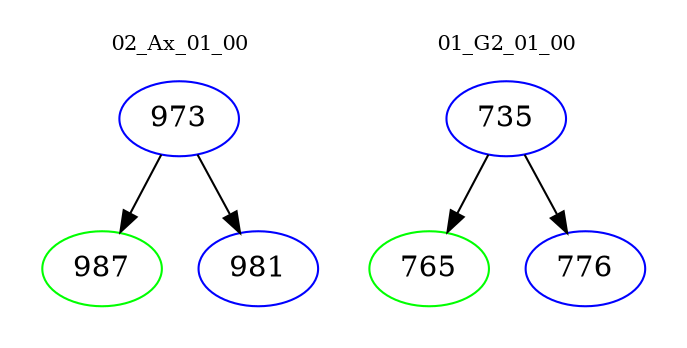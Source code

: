 digraph{
subgraph cluster_0 {
color = white
label = "02_Ax_01_00";
fontsize=10;
T0_973 [label="973", color="blue"]
T0_973 -> T0_987 [color="black"]
T0_987 [label="987", color="green"]
T0_973 -> T0_981 [color="black"]
T0_981 [label="981", color="blue"]
}
subgraph cluster_1 {
color = white
label = "01_G2_01_00";
fontsize=10;
T1_735 [label="735", color="blue"]
T1_735 -> T1_765 [color="black"]
T1_765 [label="765", color="green"]
T1_735 -> T1_776 [color="black"]
T1_776 [label="776", color="blue"]
}
}
